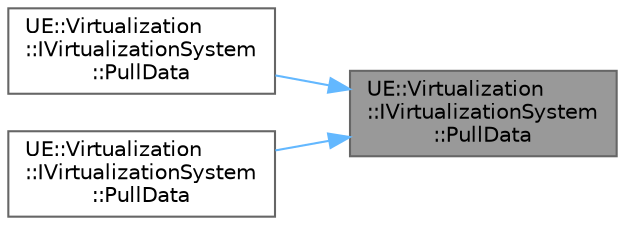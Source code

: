 digraph "UE::Virtualization::IVirtualizationSystem::PullData"
{
 // INTERACTIVE_SVG=YES
 // LATEX_PDF_SIZE
  bgcolor="transparent";
  edge [fontname=Helvetica,fontsize=10,labelfontname=Helvetica,labelfontsize=10];
  node [fontname=Helvetica,fontsize=10,shape=box,height=0.2,width=0.4];
  rankdir="RL";
  Node1 [id="Node000001",label="UE::Virtualization\l::IVirtualizationSystem\l::PullData",height=0.2,width=0.4,color="gray40", fillcolor="grey60", style="filled", fontcolor="black",tooltip="Pull a number of payloads from the virtualization backends."];
  Node1 -> Node2 [id="edge1_Node000001_Node000002",dir="back",color="steelblue1",style="solid",tooltip=" "];
  Node2 [id="Node000002",label="UE::Virtualization\l::IVirtualizationSystem\l::PullData",height=0.2,width=0.4,color="grey40", fillcolor="white", style="filled",URL="$d6/d15/classUE_1_1Virtualization_1_1IVirtualizationSystem.html#a439a966827f6e685cad5ec810a5a43bd",tooltip="Pull a single payload from the virtualization backends."];
  Node1 -> Node3 [id="edge2_Node000001_Node000003",dir="back",color="steelblue1",style="solid",tooltip=" "];
  Node3 [id="Node000003",label="UE::Virtualization\l::IVirtualizationSystem\l::PullData",height=0.2,width=0.4,color="grey40", fillcolor="white", style="filled",URL="$d6/d15/classUE_1_1Virtualization_1_1IVirtualizationSystem.html#ab576129ff61f1041a5571007f6f108fa",tooltip="Pull a single payload from the virtualization backends."];
}
